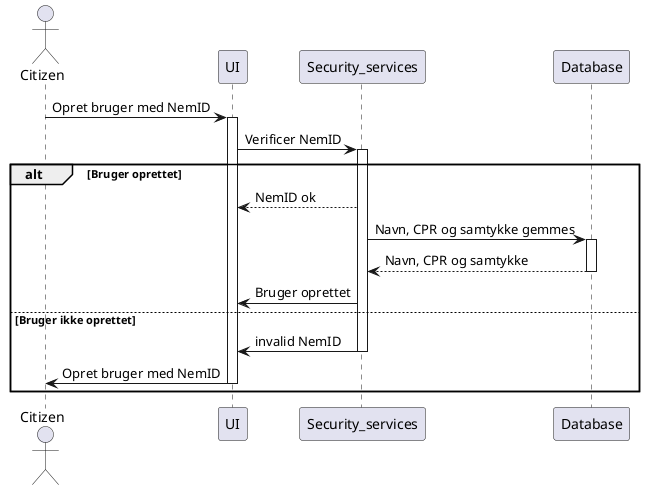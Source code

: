 @startuml
'https://plantuml.com/sequence-diagram

actor Citizen

Citizen -> UI: Opret bruger med NemID
activate UI

UI -> Security_services: Verificer NemID
activate Security_services


alt Bruger oprettet
    Security_services --> UI: NemID ok
    Security_services -> Database: Navn, CPR og samtykke gemmes
    activate Database

    Security_services <-- Database: Navn, CPR og samtykke
    deactivate Database
    Security_services -> UI: Bruger oprettet



else Bruger ikke oprettet
    Security_services -> UI: invalid NemID
   deactivate Security_services
    Citizen <- UI: Opret bruger med NemID
    deactivate UI
end




@enduml

